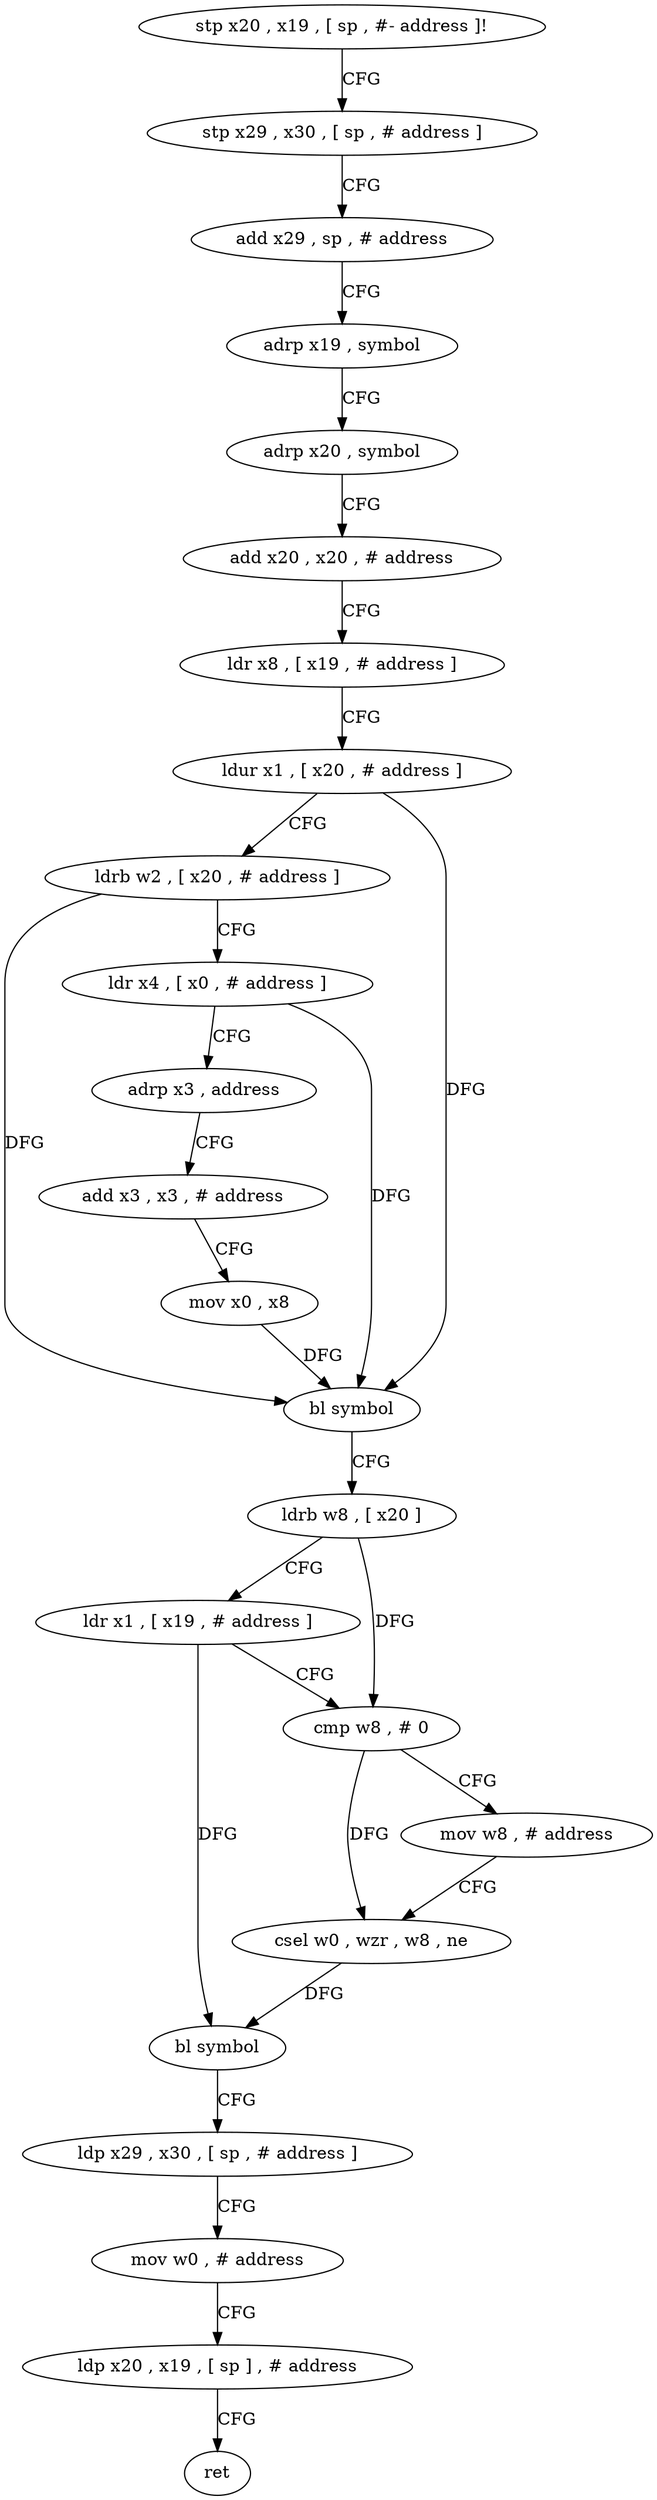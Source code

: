 digraph "func" {
"4212308" [label = "stp x20 , x19 , [ sp , #- address ]!" ]
"4212312" [label = "stp x29 , x30 , [ sp , # address ]" ]
"4212316" [label = "add x29 , sp , # address" ]
"4212320" [label = "adrp x19 , symbol" ]
"4212324" [label = "adrp x20 , symbol" ]
"4212328" [label = "add x20 , x20 , # address" ]
"4212332" [label = "ldr x8 , [ x19 , # address ]" ]
"4212336" [label = "ldur x1 , [ x20 , # address ]" ]
"4212340" [label = "ldrb w2 , [ x20 , # address ]" ]
"4212344" [label = "ldr x4 , [ x0 , # address ]" ]
"4212348" [label = "adrp x3 , address" ]
"4212352" [label = "add x3 , x3 , # address" ]
"4212356" [label = "mov x0 , x8" ]
"4212360" [label = "bl symbol" ]
"4212364" [label = "ldrb w8 , [ x20 ]" ]
"4212368" [label = "ldr x1 , [ x19 , # address ]" ]
"4212372" [label = "cmp w8 , # 0" ]
"4212376" [label = "mov w8 , # address" ]
"4212380" [label = "csel w0 , wzr , w8 , ne" ]
"4212384" [label = "bl symbol" ]
"4212388" [label = "ldp x29 , x30 , [ sp , # address ]" ]
"4212392" [label = "mov w0 , # address" ]
"4212396" [label = "ldp x20 , x19 , [ sp ] , # address" ]
"4212400" [label = "ret" ]
"4212308" -> "4212312" [ label = "CFG" ]
"4212312" -> "4212316" [ label = "CFG" ]
"4212316" -> "4212320" [ label = "CFG" ]
"4212320" -> "4212324" [ label = "CFG" ]
"4212324" -> "4212328" [ label = "CFG" ]
"4212328" -> "4212332" [ label = "CFG" ]
"4212332" -> "4212336" [ label = "CFG" ]
"4212336" -> "4212340" [ label = "CFG" ]
"4212336" -> "4212360" [ label = "DFG" ]
"4212340" -> "4212344" [ label = "CFG" ]
"4212340" -> "4212360" [ label = "DFG" ]
"4212344" -> "4212348" [ label = "CFG" ]
"4212344" -> "4212360" [ label = "DFG" ]
"4212348" -> "4212352" [ label = "CFG" ]
"4212352" -> "4212356" [ label = "CFG" ]
"4212356" -> "4212360" [ label = "DFG" ]
"4212360" -> "4212364" [ label = "CFG" ]
"4212364" -> "4212368" [ label = "CFG" ]
"4212364" -> "4212372" [ label = "DFG" ]
"4212368" -> "4212372" [ label = "CFG" ]
"4212368" -> "4212384" [ label = "DFG" ]
"4212372" -> "4212376" [ label = "CFG" ]
"4212372" -> "4212380" [ label = "DFG" ]
"4212376" -> "4212380" [ label = "CFG" ]
"4212380" -> "4212384" [ label = "DFG" ]
"4212384" -> "4212388" [ label = "CFG" ]
"4212388" -> "4212392" [ label = "CFG" ]
"4212392" -> "4212396" [ label = "CFG" ]
"4212396" -> "4212400" [ label = "CFG" ]
}
